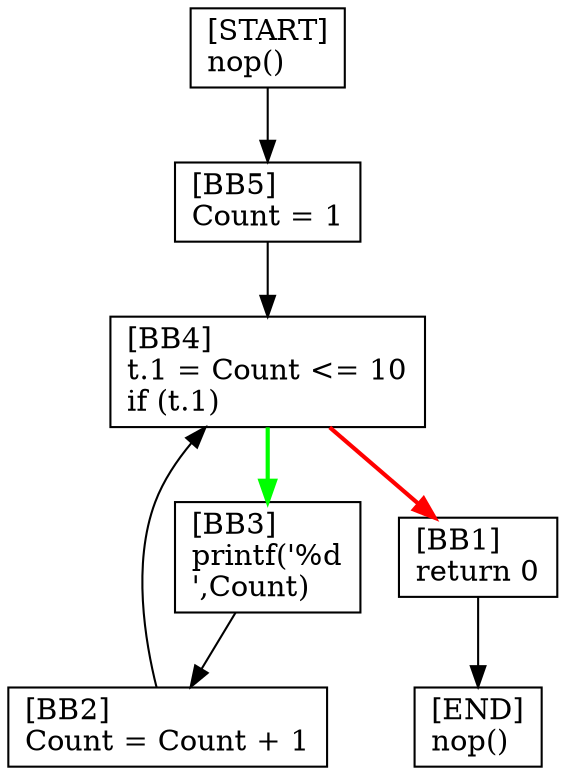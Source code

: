 digraph {
  node [shape=box]
  BB1 [label="[BB1]\lreturn 0\l"];
  START [label="[START]\lnop()\l"];
  END [label="[END]\lnop()\l"];
  BB2 [label="[BB2]\lCount = Count + 1\l"];
  BB3 [label="[BB3]\lprintf('%d\n',Count)\l"];
  BB4 [label="[BB4]\lt.1 = Count <= 10\lif (t.1)\l"];
  BB5 [label="[BB5]\lCount = 1\l"];
  BB1 -> END;
  START -> BB5;
  BB4 -> BB1 [color=red, penwidth=2];
  BB3 -> BB2;
  BB5 -> BB4;
  BB4 -> BB3 [color=green, penwidth=2];
  BB2 -> BB4;
}
